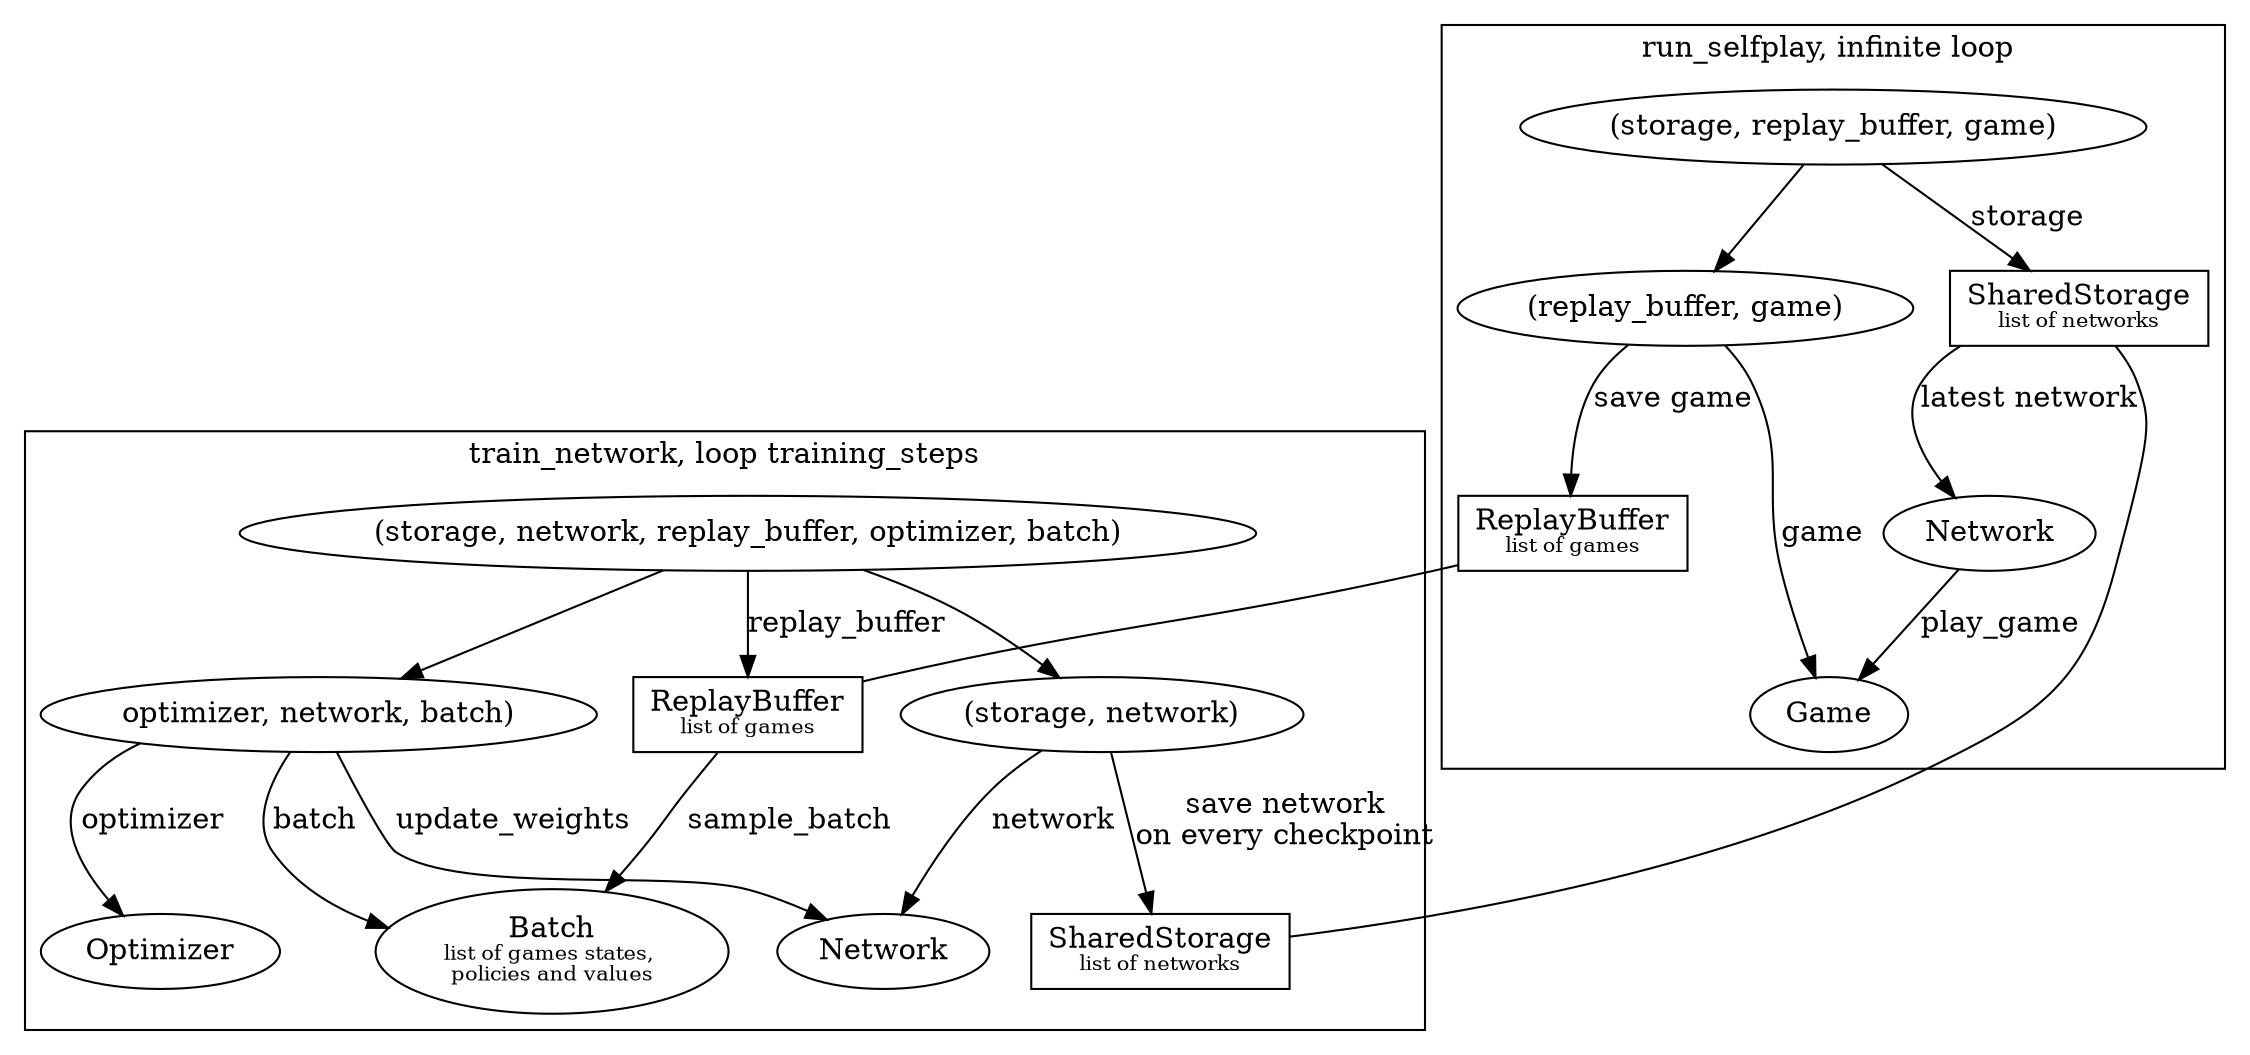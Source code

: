 digraph alphazero 
{
    sp_SharedStorage -> tn_SharedStorage [arrowhead=none]
    sp_ReplayBuffer -> tn_ReplayBuffer  [arrowhead=none]
    subgraph cluster_sp 
    {
        label=<run_selfplay, infinite loop >
        sp_SharedStorage [shape = "box", label=<SharedStorage<br/><font point-size="10">list of networks</font>>]
        sp_SharedStorage -> sp_Network [label=<latest network>]
        sp_ReplayBuffer [shape = "box", label=<ReplayBuffer<br/><font point-size="10">list of games</font>>]
        sp_run_selfplay [label=<(storage, replay_buffer, game)>]
        sp_run_selfplay -> sp_save_game
        sp_Network [label=<Network>]
        sp_Network -> sp_Game [label=<play_game>]
        sp_Game [label=<Game>]
        sp_save_game [label=<(replay_buffer, game)>]
        sp_save_game -> sp_Game [label=<game>]
        sp_run_selfplay -> sp_SharedStorage [label=<storage>]
        sp_save_game -> sp_ReplayBuffer [label=<save game>]
    }

    subgraph cluster_tn
    {
        label=<train_network, loop training_steps>
        tn_ReplayBuffer [shape = "box", label=<ReplayBuffer<br/><font point-size="10">list of games</font>>]
        tn_ReplayBuffer -> tn_batch [label=<sample_batch>]
        tn_SharedStorage [shape = "box", label=<SharedStorage<br/><font point-size="10">list of networks</font>>]

        tn_train_network [label=<(storage, network, replay_buffer, optimizer, batch)>]
        tn_train_network -> tn_save_network
        tn_train_network -> tn_update_weights
        tn_save_network [label=<(storage, network)>]
        tn_save_network -> tn_Network [label=<network>]
        tn_save_network -> tn_SharedStorage [label=<save network<br/>on every checkpoint>]
        tn_Network [label=<Network>]
        tn_update_weights [label=<optimizer, network, batch)>]
        tn_batch [label=<Batch<br/><font point-size="10">list of games states, <br/>policies and values</font>>]
        tn_Optimizer [label=<Optimizer>]
        tn_update_weights -> tn_Optimizer [label=<optimizer>]
        tn_update_weights -> tn_batch [label=<batch>]
        tn_update_weights -> tn_Network [label=<update_weights>]
        tn_train_network -> tn_ReplayBuffer [label=<replay_buffer>]
        }
}